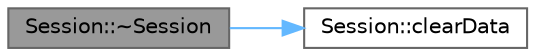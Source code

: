 digraph "Session::~Session"
{
 // INTERACTIVE_SVG=YES
 // LATEX_PDF_SIZE
  bgcolor="transparent";
  edge [fontname=Helvetica,fontsize=10,labelfontname=Helvetica,labelfontsize=10];
  node [fontname=Helvetica,fontsize=10,shape=box,height=0.2,width=0.4];
  rankdir="LR";
  Node1 [id="Node000001",label="Session::~Session",height=0.2,width=0.4,color="gray40", fillcolor="grey60", style="filled", fontcolor="black",tooltip="Destructor that frees all dynamically allocated images."];
  Node1 -> Node2 [id="edge1_Node000001_Node000002",color="steelblue1",style="solid",tooltip=" "];
  Node2 [id="Node000002",label="Session::clearData",height=0.2,width=0.4,color="grey40", fillcolor="white", style="filled",URL="$class_session.html#af8a4cc81d83e9c84ff39523d1f26b5ad",tooltip="Clears all the stored images inside the session."];
}
